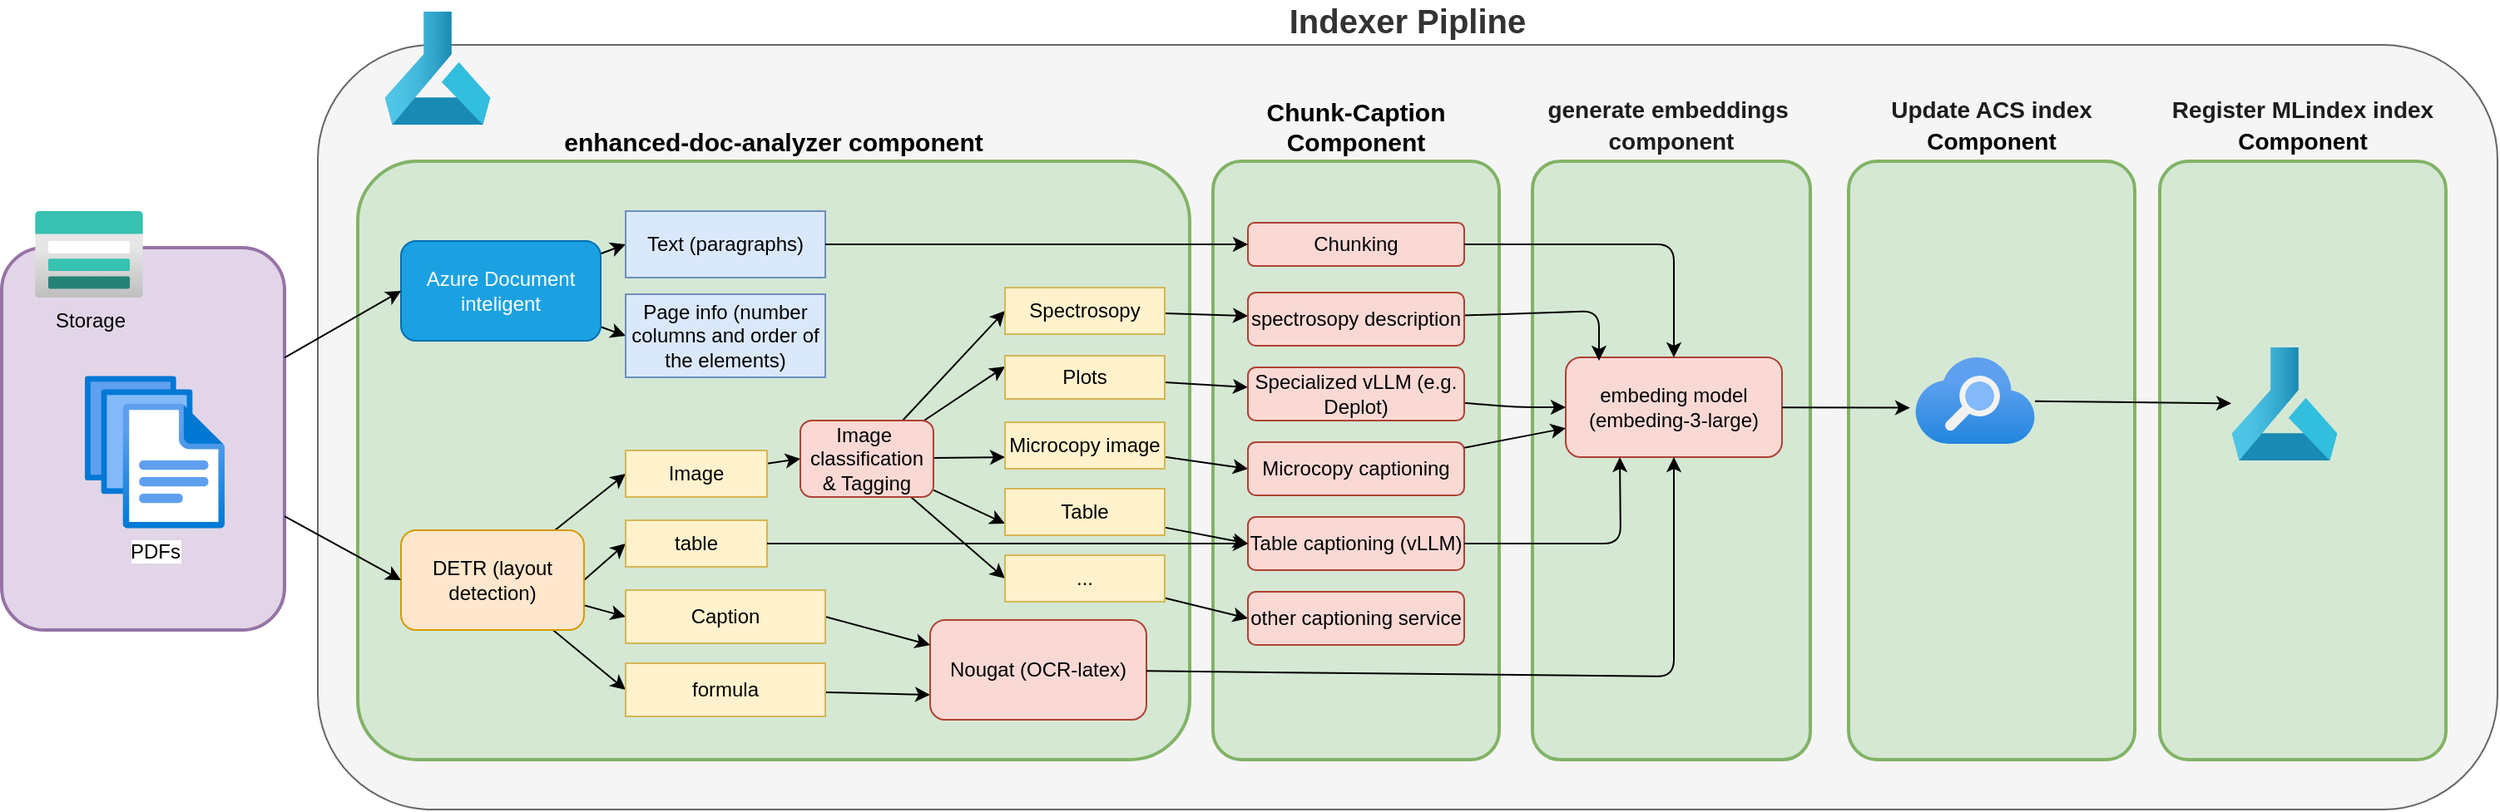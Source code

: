 <mxfile>
    <diagram id="JAEv4uqlWOv0D0mYVtIB" name="Page-1">
        <mxGraphModel dx="1503" dy="855" grid="1" gridSize="10" guides="1" tooltips="1" connect="1" arrows="1" fold="1" page="1" pageScale="1" pageWidth="850" pageHeight="1100" background="#ffffff" math="0" shadow="0">
            <root>
                <mxCell id="0"/>
                <mxCell id="1" parent="0"/>
                <mxCell id="2" value="Indexer Pipline" style="rounded=1;whiteSpace=wrap;html=1;labelPosition=center;verticalLabelPosition=top;align=center;verticalAlign=bottom;fontStyle=1;fontSize=20;fillColor=#f5f5f5;fontColor=#333333;strokeColor=#666666;" parent="1" vertex="1">
                    <mxGeometry x="320" y="100" width="1310" height="460" as="geometry"/>
                </mxCell>
                <mxCell id="3" value="enhanced-doc-analyzer component" style="rounded=1;whiteSpace=wrap;html=1;fillColor=#d5e8d4;strokeColor=#82b366;strokeWidth=2;fontColor=#000000;labelPosition=center;verticalLabelPosition=top;align=center;verticalAlign=bottom;fontSize=15;fontStyle=1;arcSize=10;" parent="1" vertex="1">
                    <mxGeometry x="344" y="170" width="500" height="360" as="geometry"/>
                </mxCell>
                <mxCell id="4" style="edgeStyle=none;html=1;entryX=0;entryY=0.5;entryDx=0;entryDy=0;" parent="1" source="6" target="18" edge="1">
                    <mxGeometry relative="1" as="geometry"/>
                </mxCell>
                <mxCell id="5" style="edgeStyle=none;html=1;entryX=0;entryY=0.5;entryDx=0;entryDy=0;" parent="1" source="6" target="23" edge="1">
                    <mxGeometry relative="1" as="geometry"/>
                </mxCell>
                <mxCell id="6" value="Azure Document inteligent" style="rounded=1;whiteSpace=wrap;html=1;fillColor=#1ba1e2;fontColor=#ffffff;strokeColor=#006EAF;" parent="1" vertex="1">
                    <mxGeometry x="370" y="218" width="120" height="60" as="geometry"/>
                </mxCell>
                <mxCell id="7" style="edgeStyle=none;html=1;entryX=0;entryY=0.5;entryDx=0;entryDy=0;" parent="1" source="11" target="19" edge="1">
                    <mxGeometry relative="1" as="geometry"/>
                </mxCell>
                <mxCell id="8" style="edgeStyle=none;html=1;entryX=0;entryY=0.5;entryDx=0;entryDy=0;exitX=1;exitY=0.5;exitDx=0;exitDy=0;" parent="1" source="11" target="20" edge="1">
                    <mxGeometry relative="1" as="geometry"/>
                </mxCell>
                <mxCell id="9" style="edgeStyle=none;html=1;entryX=0;entryY=0.5;entryDx=0;entryDy=0;" parent="1" source="11" target="22" edge="1">
                    <mxGeometry relative="1" as="geometry"/>
                </mxCell>
                <mxCell id="10" style="edgeStyle=none;html=1;entryX=0;entryY=0.5;entryDx=0;entryDy=0;" parent="1" source="11" target="26" edge="1">
                    <mxGeometry relative="1" as="geometry"/>
                </mxCell>
                <mxCell id="11" value="DETR (layout detection)" style="rounded=1;whiteSpace=wrap;html=1;fillColor=#ffe6cc;strokeColor=#d79b00;" parent="1" vertex="1">
                    <mxGeometry x="370" y="392" width="110" height="60" as="geometry"/>
                </mxCell>
                <mxCell id="12" value="" style="group" parent="1" vertex="1" connectable="0">
                    <mxGeometry x="130" y="200" width="170" height="270" as="geometry"/>
                </mxCell>
                <mxCell id="13" value="" style="rounded=1;whiteSpace=wrap;html=1;fillColor=#e1d5e7;strokeColor=#9673a6;strokeWidth=2;" parent="12" vertex="1">
                    <mxGeometry y="22" width="170" height="230" as="geometry"/>
                </mxCell>
                <mxCell id="14" value="Storage" style="aspect=fixed;html=1;points=[];align=center;image;fontSize=12;image=img/lib/azure2/storage/Storage_Accounts.svg;labelBackgroundColor=none;labelBorderColor=none;strokeColor=#99FFCC;strokeWidth=2;fontColor=#000000;" parent="12" vertex="1">
                    <mxGeometry x="20" width="65" height="52" as="geometry"/>
                </mxCell>
                <mxCell id="15" value="PDFs&lt;br&gt;" style="aspect=fixed;html=1;points=[];align=center;image;fontSize=12;image=img/lib/azure2/general/Files.svg;" parent="1" vertex="1">
                    <mxGeometry x="180" y="299.06" width="84" height="91.88" as="geometry"/>
                </mxCell>
                <mxCell id="16" style="edgeStyle=none;html=1;entryX=0;entryY=0.5;entryDx=0;entryDy=0;" parent="1" source="13" target="6" edge="1">
                    <mxGeometry relative="1" as="geometry"/>
                </mxCell>
                <mxCell id="17" style="edgeStyle=none;html=1;entryX=0;entryY=0.5;entryDx=0;entryDy=0;" parent="1" source="13" target="11" edge="1">
                    <mxGeometry relative="1" as="geometry"/>
                </mxCell>
                <mxCell id="18" value="Text (paragraphs)" style="rounded=0;whiteSpace=wrap;html=1;fillColor=#dae8fc;strokeColor=#6c8ebf;" parent="1" vertex="1">
                    <mxGeometry x="505" y="200" width="120" height="40" as="geometry"/>
                </mxCell>
                <mxCell id="61" style="edgeStyle=none;html=1;entryX=0;entryY=0.5;entryDx=0;entryDy=0;" parent="1" source="19" target="45" edge="1">
                    <mxGeometry relative="1" as="geometry"/>
                </mxCell>
                <mxCell id="19" value="Image" style="rounded=0;whiteSpace=wrap;html=1;fillColor=#fff2cc;strokeColor=#d6b656;" parent="1" vertex="1">
                    <mxGeometry x="505" y="344" width="85" height="28" as="geometry"/>
                </mxCell>
                <mxCell id="20" value="table" style="rounded=0;whiteSpace=wrap;html=1;fillColor=#fff2cc;strokeColor=#d6b656;" parent="1" vertex="1">
                    <mxGeometry x="505" y="386" width="85" height="28" as="geometry"/>
                </mxCell>
                <mxCell id="21" style="edgeStyle=none;html=1;entryX=0;entryY=0.75;entryDx=0;entryDy=0;" parent="1" source="22" target="24" edge="1">
                    <mxGeometry relative="1" as="geometry"/>
                </mxCell>
                <mxCell id="22" value="formula" style="rounded=0;whiteSpace=wrap;html=1;fillColor=#fff2cc;strokeColor=#d6b656;" parent="1" vertex="1">
                    <mxGeometry x="505" y="472" width="120" height="32" as="geometry"/>
                </mxCell>
                <mxCell id="23" value="Page info (number columns and order of the elements)" style="rounded=0;whiteSpace=wrap;html=1;fillColor=#dae8fc;strokeColor=#6c8ebf;" parent="1" vertex="1">
                    <mxGeometry x="505" y="250" width="120" height="50" as="geometry"/>
                </mxCell>
                <mxCell id="24" value="Nougat (OCR-latex)" style="rounded=1;whiteSpace=wrap;html=1;fillColor=#fad9d5;strokeColor=#ae4132;" parent="1" vertex="1">
                    <mxGeometry x="688" y="446" width="130" height="60" as="geometry"/>
                </mxCell>
                <mxCell id="25" style="edgeStyle=none;html=1;entryX=0;entryY=0.25;entryDx=0;entryDy=0;exitX=1;exitY=0.5;exitDx=0;exitDy=0;" parent="1" source="26" target="24" edge="1">
                    <mxGeometry relative="1" as="geometry">
                        <mxPoint x="660" y="443.462" as="sourcePoint"/>
                        <mxPoint x="730" y="444" as="targetPoint"/>
                    </mxGeometry>
                </mxCell>
                <mxCell id="26" value="Caption" style="rounded=0;whiteSpace=wrap;html=1;fillColor=#fff2cc;strokeColor=#d6b656;" parent="1" vertex="1">
                    <mxGeometry x="505" y="428" width="120" height="32" as="geometry"/>
                </mxCell>
                <mxCell id="27" value="Chunk-Caption Component" style="rounded=1;whiteSpace=wrap;html=1;fillColor=#d5e8d4;strokeColor=#82b366;strokeWidth=2;fontColor=#000000;labelPosition=center;verticalLabelPosition=top;align=center;verticalAlign=bottom;fontSize=15;fontStyle=1;arcSize=10;" parent="1" vertex="1">
                    <mxGeometry x="858" y="170" width="172" height="360" as="geometry"/>
                </mxCell>
                <mxCell id="28" value="Table captioning (vLLM)" style="rounded=1;whiteSpace=wrap;html=1;fillColor=#fad9d5;strokeColor=#ae4132;" parent="1" vertex="1">
                    <mxGeometry x="879" y="384" width="130" height="32" as="geometry"/>
                </mxCell>
                <mxCell id="31" value="Chunking" style="rounded=1;whiteSpace=wrap;html=1;fillColor=#fad9d5;strokeColor=#ae4132;" parent="1" vertex="1">
                    <mxGeometry x="879" y="207" width="130" height="26" as="geometry"/>
                </mxCell>
                <mxCell id="32" style="edgeStyle=none;html=1;entryX=0;entryY=0.5;entryDx=0;entryDy=0;" parent="1" source="18" target="31" edge="1">
                    <mxGeometry relative="1" as="geometry">
                        <Array as="points">
                            <mxPoint x="840" y="220"/>
                        </Array>
                    </mxGeometry>
                </mxCell>
                <mxCell id="33" value="&lt;div style=&quot;font-size: 14px; line-height: 19px; white-space: pre;&quot;&gt;&lt;font style=&quot;color: rgb(29, 29, 29);&quot;&gt;generate embeddings &lt;/font&gt;&lt;/div&gt;&lt;div style=&quot;font-size: 14px; line-height: 19px; white-space: pre;&quot;&gt;&lt;font style=&quot;color: rgb(29, 29, 29);&quot;&gt;component&lt;/font&gt;&lt;/div&gt;" style="rounded=1;whiteSpace=wrap;html=1;fillColor=#d5e8d4;strokeColor=#82b366;strokeWidth=2;fontColor=#000000;labelPosition=center;verticalLabelPosition=top;align=center;verticalAlign=bottom;fontSize=15;fontStyle=1;arcSize=10;" parent="1" vertex="1">
                    <mxGeometry x="1050" y="170" width="167" height="360" as="geometry"/>
                </mxCell>
                <mxCell id="34" value="embeding model&lt;br&gt;(embeding-3-large)" style="rounded=1;whiteSpace=wrap;html=1;fillColor=#fad9d5;strokeColor=#ae4132;" parent="1" vertex="1">
                    <mxGeometry x="1070" y="288" width="130" height="60" as="geometry"/>
                </mxCell>
                <mxCell id="35" value="&lt;div style=&quot;font-size: 14px; line-height: 19px; white-space: pre;&quot;&gt;&lt;font color=&quot;#1d1d1d&quot;&gt;Update ACS index&lt;/font&gt;&lt;/div&gt;&lt;div style=&quot;font-size: 14px; line-height: 19px; white-space: pre;&quot;&gt;Component&lt;/div&gt;" style="rounded=1;whiteSpace=wrap;html=1;fillColor=#d5e8d4;strokeColor=#82b366;strokeWidth=2;fontColor=#000000;labelPosition=center;verticalLabelPosition=top;align=center;verticalAlign=bottom;fontSize=15;fontStyle=1;arcSize=10;" parent="1" vertex="1">
                    <mxGeometry x="1240" y="170" width="172" height="360" as="geometry"/>
                </mxCell>
                <mxCell id="36" style="edgeStyle=none;html=1;entryX=0.5;entryY=0;entryDx=0;entryDy=0;" parent="1" source="31" target="34" edge="1">
                    <mxGeometry relative="1" as="geometry">
                        <Array as="points">
                            <mxPoint x="1135" y="220"/>
                        </Array>
                    </mxGeometry>
                </mxCell>
                <mxCell id="37" style="edgeStyle=none;html=1;entryX=0.25;entryY=1;entryDx=0;entryDy=0;" parent="1" source="28" target="34" edge="1">
                    <mxGeometry relative="1" as="geometry">
                        <Array as="points">
                            <mxPoint x="1103" y="400"/>
                        </Array>
                    </mxGeometry>
                </mxCell>
                <mxCell id="38" value="" style="aspect=fixed;html=1;points=[];align=center;image;fontSize=12;image=img/lib/azure2/app_services/Search_Services.svg;labelBackgroundColor=none;labelBorderColor=none;strokeColor=#99FFCC;strokeWidth=2;fontColor=#000000;" parent="1" vertex="1">
                    <mxGeometry x="1280" y="288" width="72" height="52" as="geometry"/>
                </mxCell>
                <mxCell id="39" style="edgeStyle=none;html=1;entryX=-0.042;entryY=0.583;entryDx=0;entryDy=0;entryPerimeter=0;" parent="1" source="34" target="38" edge="1">
                    <mxGeometry relative="1" as="geometry"/>
                </mxCell>
                <mxCell id="40" value="&lt;div style=&quot;font-size: 14px; line-height: 19px; white-space: pre;&quot;&gt;&lt;font color=&quot;#1d1d1d&quot;&gt;Register MLindex index&lt;/font&gt;&lt;/div&gt;&lt;div style=&quot;font-size: 14px; line-height: 19px; white-space: pre;&quot;&gt;Component&lt;/div&gt;" style="rounded=1;whiteSpace=wrap;html=1;fillColor=#d5e8d4;strokeColor=#82b366;strokeWidth=2;fontColor=#000000;labelPosition=center;verticalLabelPosition=top;align=center;verticalAlign=bottom;fontSize=15;fontStyle=1;arcSize=10;" parent="1" vertex="1">
                    <mxGeometry x="1427" y="170" width="172" height="360" as="geometry"/>
                </mxCell>
                <mxCell id="41" value="" style="image;aspect=fixed;html=1;points=[];align=center;fontSize=12;image=img/lib/azure2/ai_machine_learning/Machine_Learning.svg;" parent="1" vertex="1">
                    <mxGeometry x="1470" y="282" width="64" height="68" as="geometry"/>
                </mxCell>
                <mxCell id="42" style="edgeStyle=none;html=1;" parent="1" source="38" target="41" edge="1">
                    <mxGeometry relative="1" as="geometry"/>
                </mxCell>
                <mxCell id="43" style="edgeStyle=none;html=1;entryX=0.5;entryY=1;entryDx=0;entryDy=0;" parent="1" source="24" target="34" edge="1">
                    <mxGeometry relative="1" as="geometry">
                        <Array as="points">
                            <mxPoint x="1135" y="480"/>
                        </Array>
                    </mxGeometry>
                </mxCell>
                <mxCell id="44" value="" style="image;aspect=fixed;html=1;points=[];align=center;fontSize=12;image=img/lib/azure2/ai_machine_learning/Machine_Learning.svg;" parent="1" vertex="1">
                    <mxGeometry x="360" y="80" width="64" height="68" as="geometry"/>
                </mxCell>
                <mxCell id="57" style="edgeStyle=none;html=1;entryX=0;entryY=0.75;entryDx=0;entryDy=0;" parent="1" source="45" target="47" edge="1">
                    <mxGeometry relative="1" as="geometry"/>
                </mxCell>
                <mxCell id="58" style="edgeStyle=none;html=1;entryX=0;entryY=0.75;entryDx=0;entryDy=0;" parent="1" source="45" target="50" edge="1">
                    <mxGeometry relative="1" as="geometry"/>
                </mxCell>
                <mxCell id="59" style="edgeStyle=none;html=1;entryX=0;entryY=0.25;entryDx=0;entryDy=0;" parent="1" source="45" target="49" edge="1">
                    <mxGeometry relative="1" as="geometry"/>
                </mxCell>
                <mxCell id="60" style="edgeStyle=none;html=1;entryX=0;entryY=0.5;entryDx=0;entryDy=0;" parent="1" source="45" target="46" edge="1">
                    <mxGeometry relative="1" as="geometry"/>
                </mxCell>
                <mxCell id="70" style="edgeStyle=none;html=1;entryX=0;entryY=0.5;entryDx=0;entryDy=0;" parent="1" source="45" target="51" edge="1">
                    <mxGeometry relative="1" as="geometry"/>
                </mxCell>
                <mxCell id="45" value="Image&amp;nbsp;&lt;div&gt;classification&lt;/div&gt;&lt;div&gt;&amp;amp; Tagging&lt;/div&gt;" style="rounded=1;whiteSpace=wrap;html=1;fillColor=#fad9d5;strokeColor=#ae4132;" parent="1" vertex="1">
                    <mxGeometry x="610" y="326" width="80" height="46" as="geometry"/>
                </mxCell>
                <mxCell id="62" style="edgeStyle=none;html=1;" parent="1" source="46" target="52" edge="1">
                    <mxGeometry relative="1" as="geometry"/>
                </mxCell>
                <mxCell id="46" value="Spectrosopy" style="rounded=0;whiteSpace=wrap;html=1;fillColor=#fff2cc;strokeColor=#d6b656;" parent="1" vertex="1">
                    <mxGeometry x="733" y="246.06" width="96" height="28" as="geometry"/>
                </mxCell>
                <mxCell id="65" style="edgeStyle=none;html=1;entryX=0;entryY=0.5;entryDx=0;entryDy=0;" parent="1" source="47" target="28" edge="1">
                    <mxGeometry relative="1" as="geometry"/>
                </mxCell>
                <mxCell id="47" value="Table" style="rounded=0;whiteSpace=wrap;html=1;fillColor=#fff2cc;strokeColor=#d6b656;" parent="1" vertex="1">
                    <mxGeometry x="733" y="367" width="96" height="28" as="geometry"/>
                </mxCell>
                <mxCell id="63" style="edgeStyle=none;html=1;" parent="1" source="49" target="53" edge="1">
                    <mxGeometry relative="1" as="geometry"/>
                </mxCell>
                <mxCell id="49" value="&lt;span style=&quot;color: rgb(0, 0, 0);&quot;&gt;Plots&lt;/span&gt;" style="rounded=0;whiteSpace=wrap;html=1;fillColor=#fff2cc;strokeColor=#d6b656;" parent="1" vertex="1">
                    <mxGeometry x="733" y="287" width="96" height="26" as="geometry"/>
                </mxCell>
                <mxCell id="64" style="edgeStyle=none;html=1;entryX=0;entryY=0.5;entryDx=0;entryDy=0;" parent="1" source="50" target="54" edge="1">
                    <mxGeometry relative="1" as="geometry"/>
                </mxCell>
                <mxCell id="50" value="&lt;span style=&quot;color: rgb(0, 0, 0);&quot;&gt;Microcopy image&lt;/span&gt;" style="rounded=0;whiteSpace=wrap;html=1;fillColor=#fff2cc;strokeColor=#d6b656;" parent="1" vertex="1">
                    <mxGeometry x="733" y="327" width="96" height="28" as="geometry"/>
                </mxCell>
                <mxCell id="66" style="edgeStyle=none;html=1;entryX=0;entryY=0.5;entryDx=0;entryDy=0;" parent="1" source="51" target="55" edge="1">
                    <mxGeometry relative="1" as="geometry"/>
                </mxCell>
                <mxCell id="51" value="&lt;span style=&quot;color: rgb(0, 0, 0);&quot;&gt;...&lt;/span&gt;" style="rounded=0;whiteSpace=wrap;html=1;fillColor=#fff2cc;strokeColor=#d6b656;" parent="1" vertex="1">
                    <mxGeometry x="733" y="407" width="96" height="28" as="geometry"/>
                </mxCell>
                <mxCell id="67" style="edgeStyle=none;html=1;" parent="1" source="52" edge="1">
                    <mxGeometry relative="1" as="geometry">
                        <mxPoint x="1090" y="290" as="targetPoint"/>
                        <Array as="points">
                            <mxPoint x="1090" y="260"/>
                        </Array>
                    </mxGeometry>
                </mxCell>
                <mxCell id="52" value="&lt;span style=&quot;color: rgb(0, 0, 0);&quot;&gt;spectrosopy description&lt;/span&gt;" style="rounded=1;whiteSpace=wrap;html=1;fillColor=#fad9d5;strokeColor=#ae4132;" parent="1" vertex="1">
                    <mxGeometry x="879" y="249" width="130" height="32" as="geometry"/>
                </mxCell>
                <mxCell id="68" style="edgeStyle=none;html=1;entryX=0;entryY=0.5;entryDx=0;entryDy=0;" parent="1" source="53" target="34" edge="1">
                    <mxGeometry relative="1" as="geometry">
                        <Array as="points">
                            <mxPoint x="1040" y="318"/>
                        </Array>
                    </mxGeometry>
                </mxCell>
                <mxCell id="53" value="&lt;span data-teams=&quot;true&quot;&gt;Specialized vLLM (e.g. Deplot)&lt;/span&gt;" style="rounded=1;whiteSpace=wrap;html=1;fillColor=#fad9d5;strokeColor=#ae4132;" parent="1" vertex="1">
                    <mxGeometry x="879" y="294" width="130" height="32" as="geometry"/>
                </mxCell>
                <mxCell id="69" style="edgeStyle=none;html=1;" parent="1" source="54" target="34" edge="1">
                    <mxGeometry relative="1" as="geometry"/>
                </mxCell>
                <mxCell id="54" value="Microcopy captioning" style="rounded=1;whiteSpace=wrap;html=1;fillColor=#fad9d5;strokeColor=#ae4132;" parent="1" vertex="1">
                    <mxGeometry x="879" y="339" width="130" height="32" as="geometry"/>
                </mxCell>
                <mxCell id="55" value="other captioning service" style="rounded=1;whiteSpace=wrap;html=1;fillColor=#fad9d5;strokeColor=#ae4132;" parent="1" vertex="1">
                    <mxGeometry x="879" y="429" width="130" height="32" as="geometry"/>
                </mxCell>
                <mxCell id="56" style="edgeStyle=none;html=1;entryX=0;entryY=0.5;entryDx=0;entryDy=0;" parent="1" source="20" target="28" edge="1">
                    <mxGeometry relative="1" as="geometry"/>
                </mxCell>
            </root>
        </mxGraphModel>
    </diagram>
</mxfile>